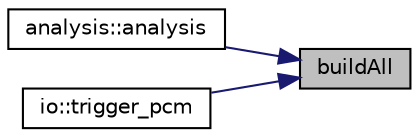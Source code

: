 digraph "buildAll"
{
 // INTERACTIVE_SVG=YES
 // LATEX_PDF_SIZE
  edge [fontname="Helvetica",fontsize="10",labelfontname="Helvetica",labelfontsize="10"];
  node [fontname="Helvetica",fontsize="10",shape=record];
  rankdir="RL";
  Node1 [label="buildAll",height=0.2,width=0.4,color="black", fillcolor="grey75", style="filled", fontcolor="black",tooltip="Initiates the build of all dictionaries and PCM files."];
  Node1 -> Node2 [dir="back",color="midnightblue",fontsize="10",style="solid",fontname="Helvetica"];
  Node2 [label="analysis::analysis",height=0.2,width=0.4,color="black", fillcolor="white", style="filled",URL="$classanalysis.html#a1391073bb18c75cdad4132e90992fcd3",tooltip="< Public access specifier for the following members."];
  Node1 -> Node3 [dir="back",color="midnightblue",fontsize="10",style="solid",fontname="Helvetica"];
  Node3 [label="io::trigger_pcm",height=0.2,width=0.4,color="black", fillcolor="white", style="filled",URL="$classio.html#a38cda1cf4b0ad6920e19780ad985d374",tooltip="Triggers the generation of a ROOT PCM (Precompiled Module) if needed for dictionary generation."];
}
